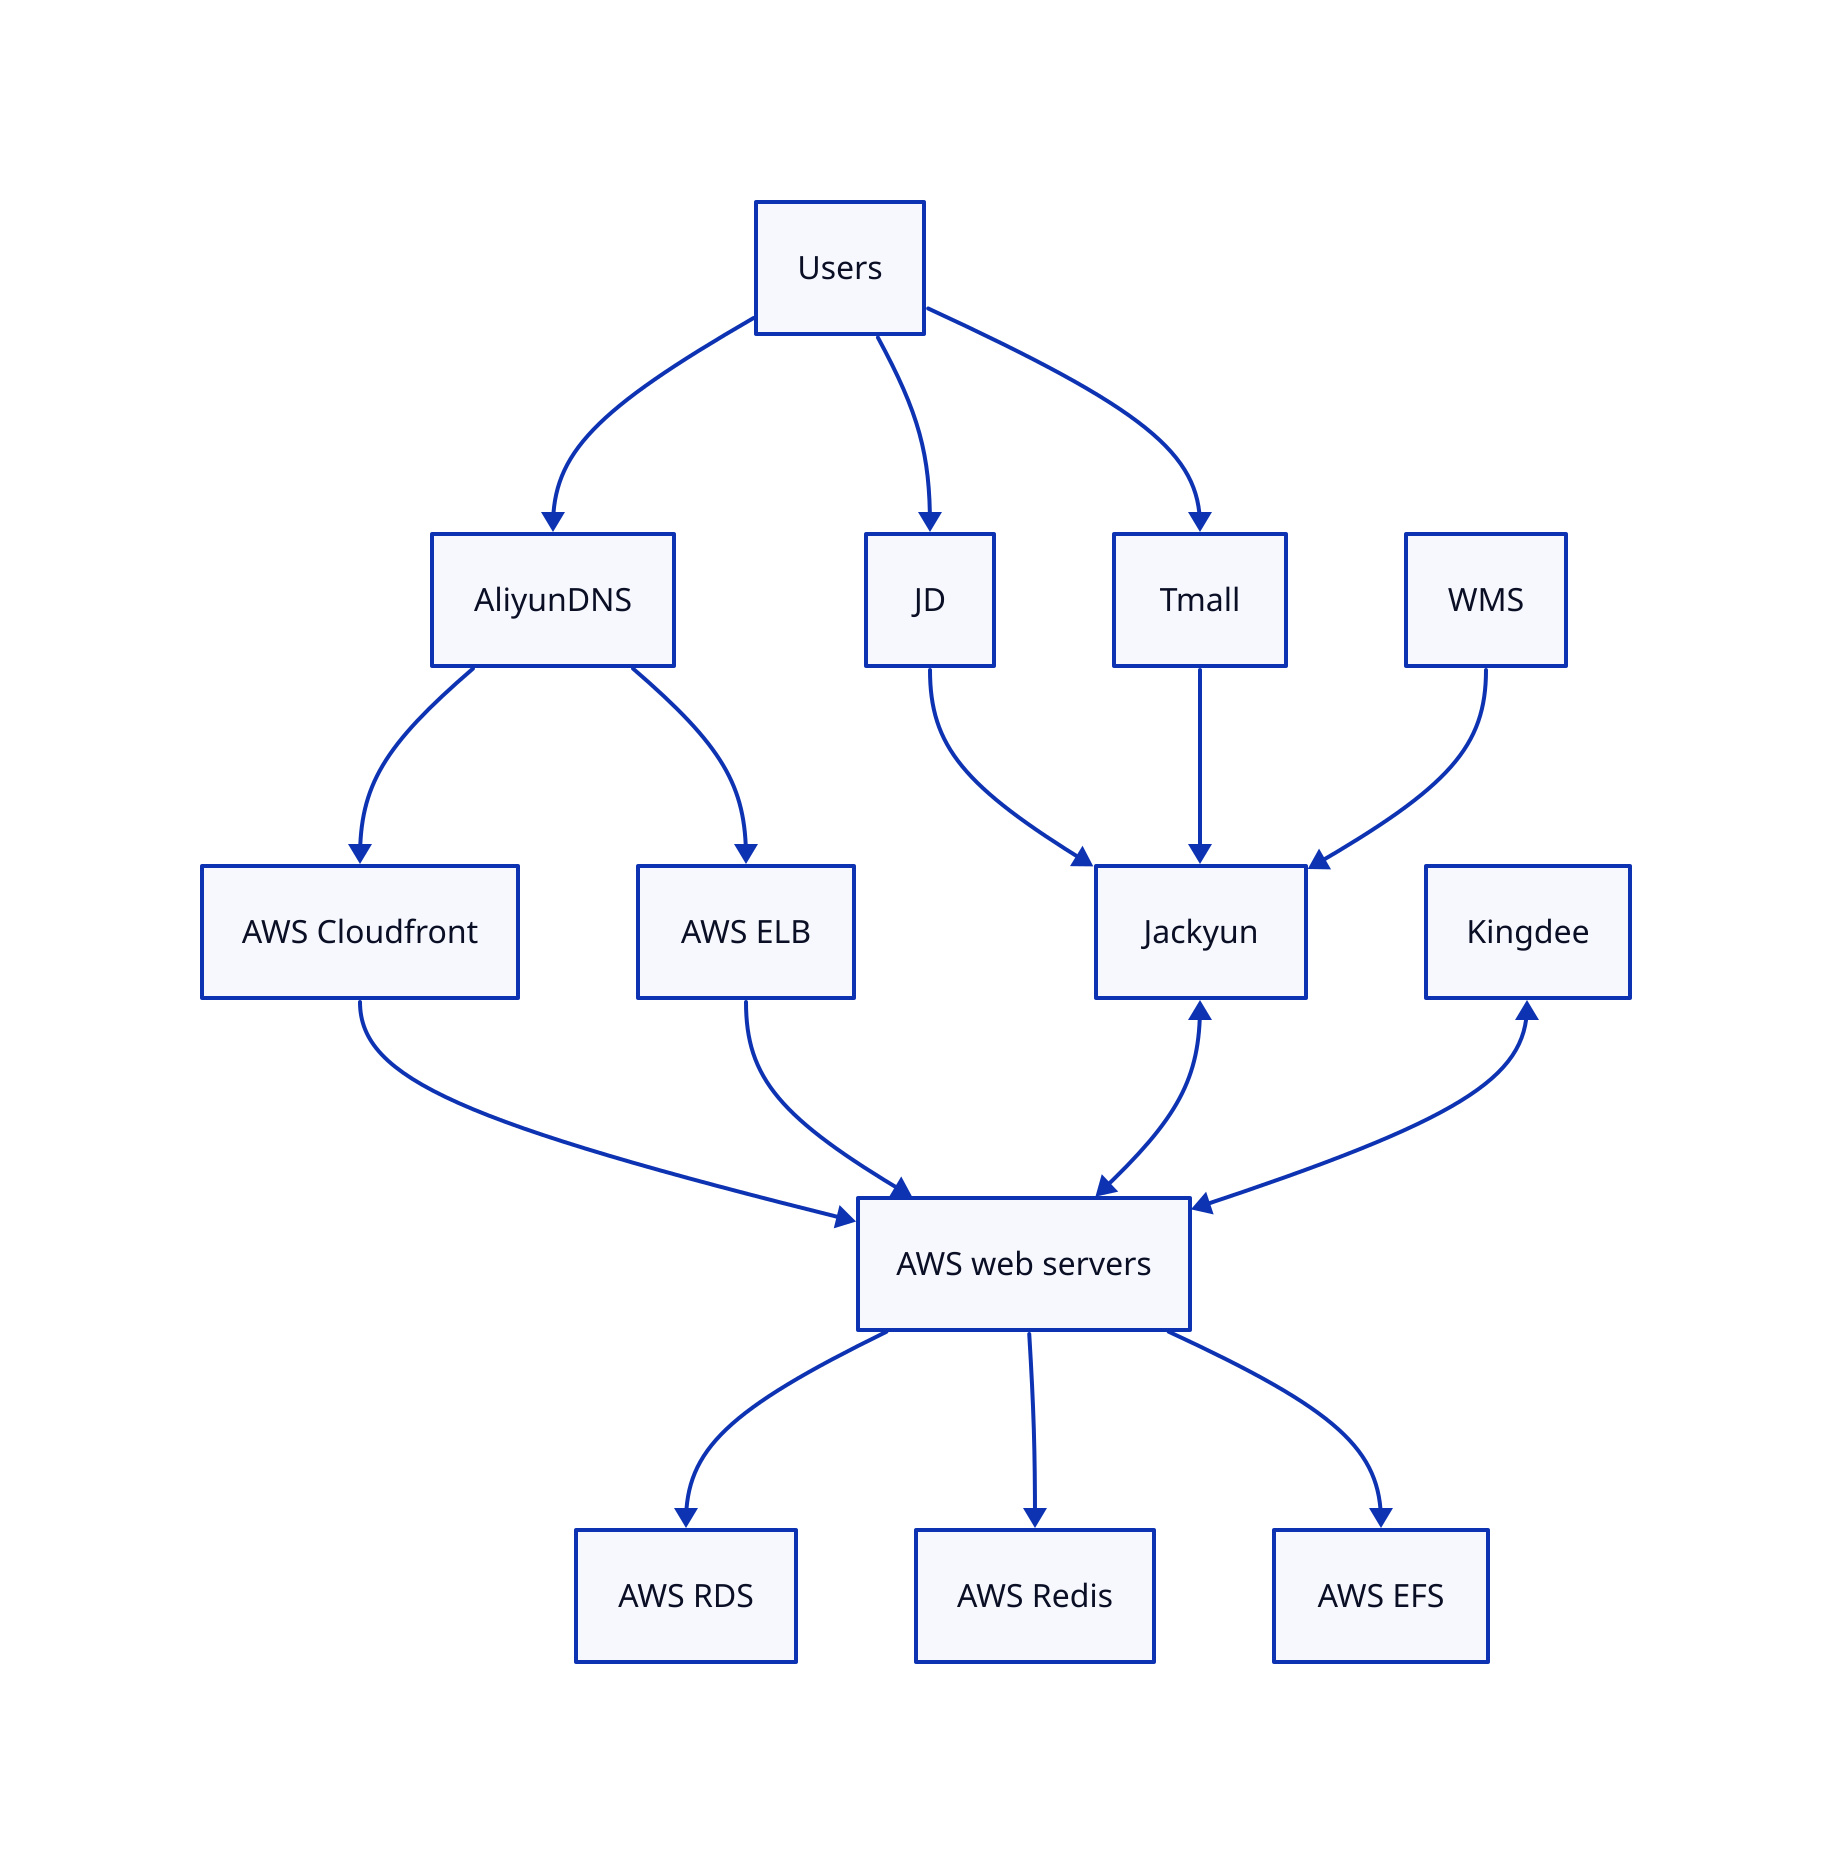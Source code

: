 u: Users
a: AliyunDNS
c: AWS Cloudfront
j: JD
t: Tmall
e: AWS ELB
w: AWS web servers
k: Jackyun
u -> a
u -> j
u -> t
a -> c
a -> e
j -> k
t -> k
c -> w
e -> w
k <-> w
WMS -> k
Kingdee <-> w
w -> AWS RDS
w -> AWS Redis
w -> AWS EFS
